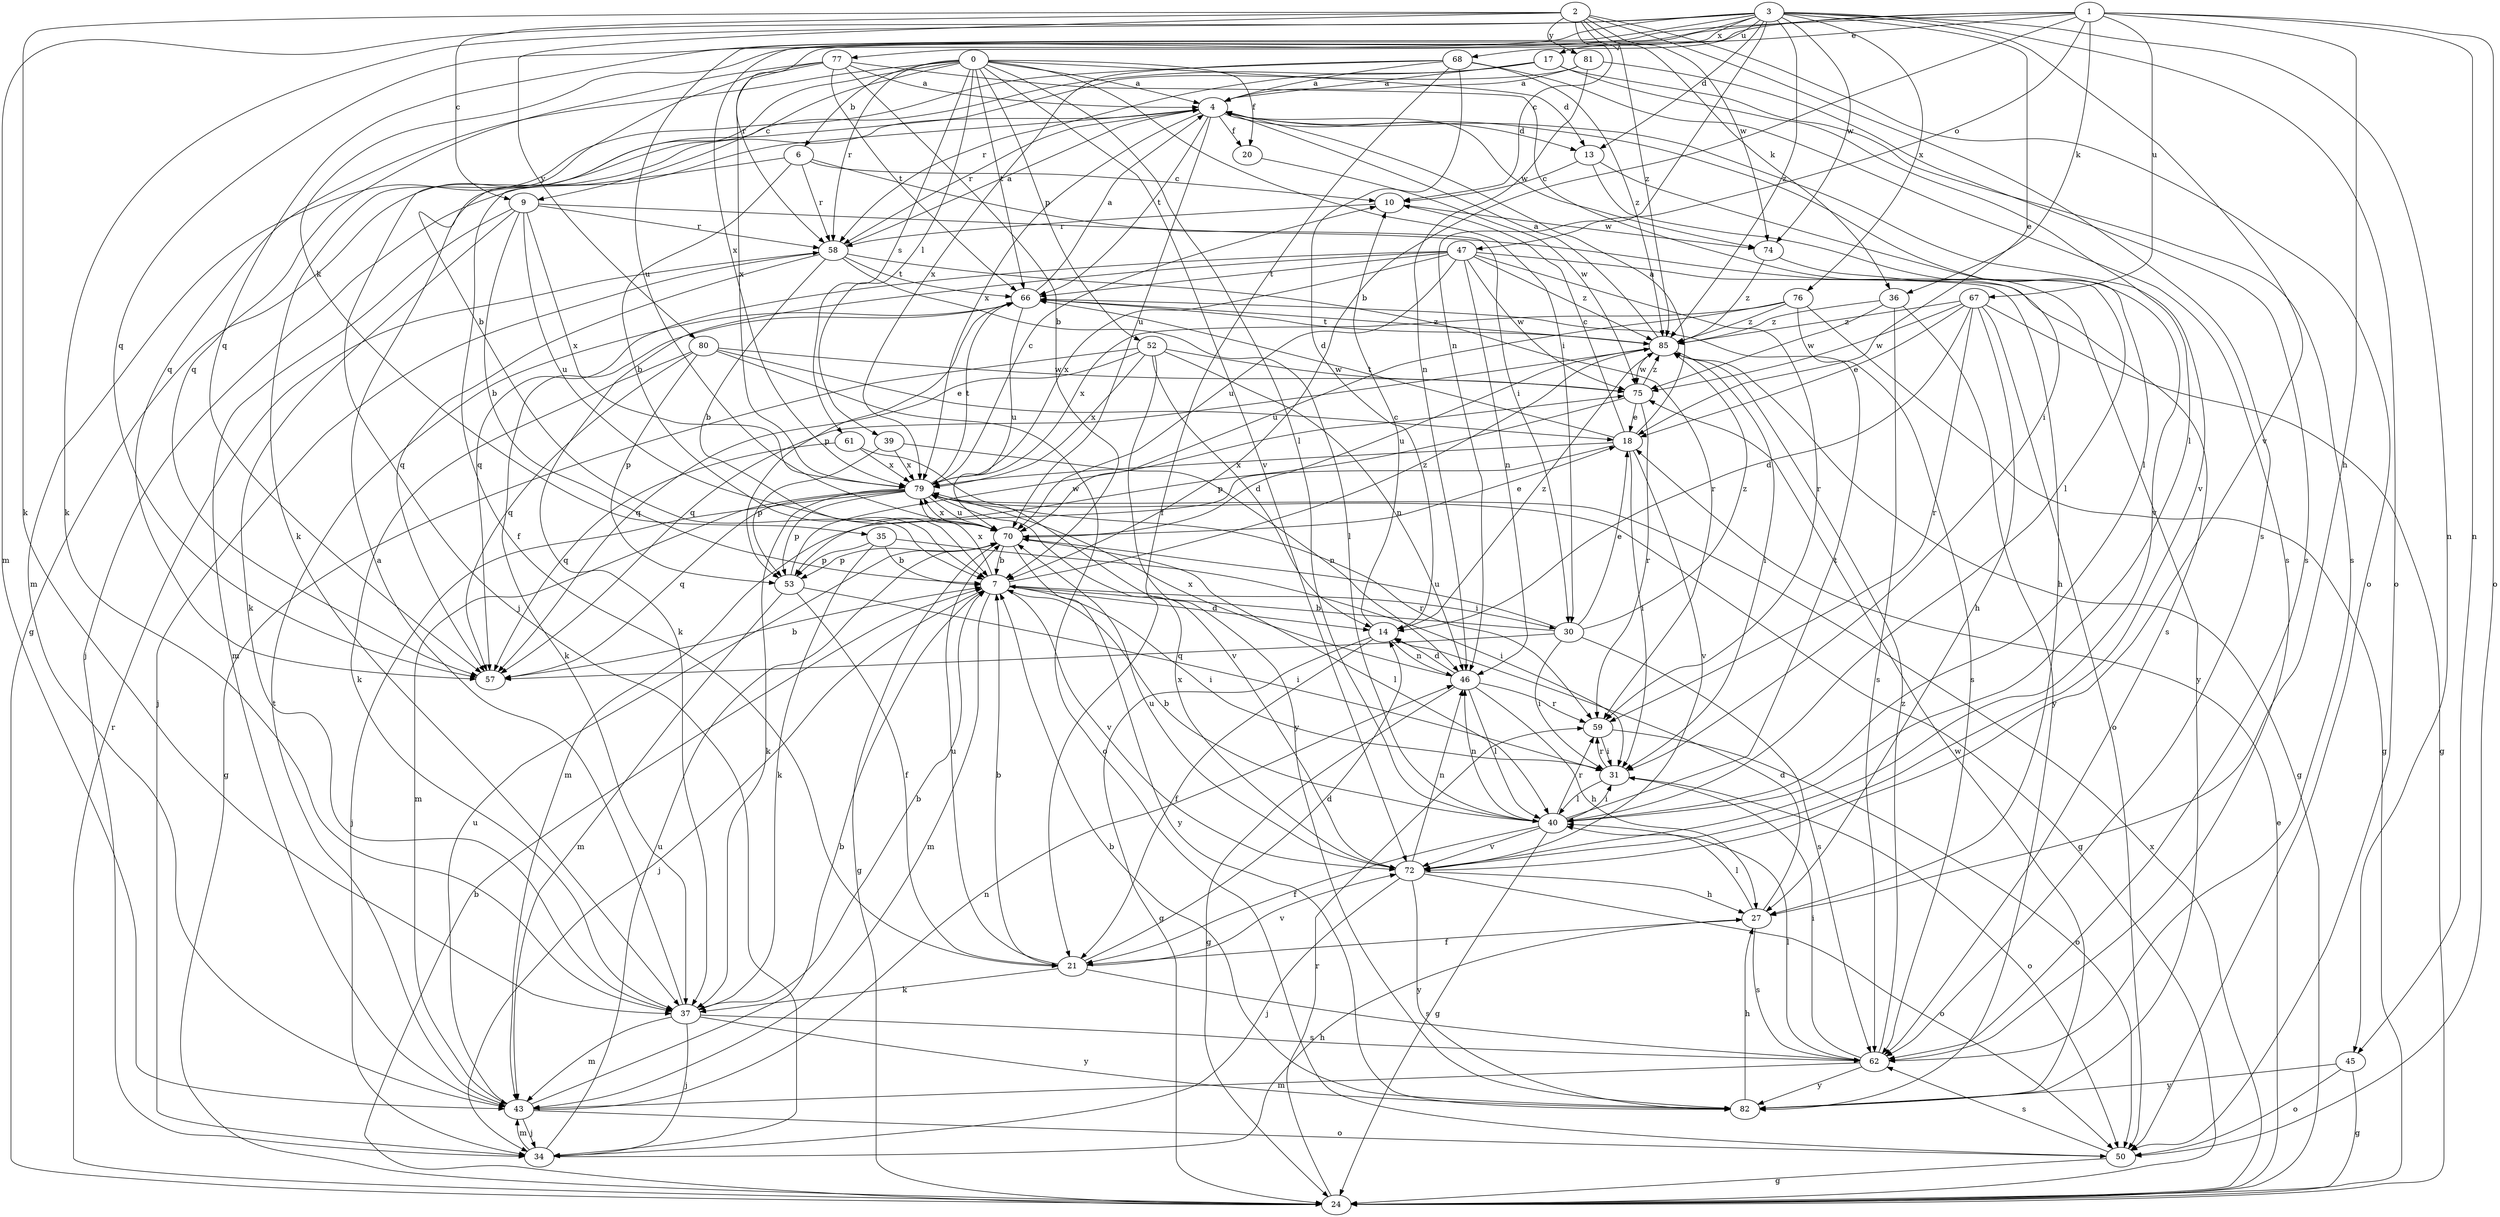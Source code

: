 strict digraph  {
0;
1;
2;
3;
4;
6;
7;
9;
10;
13;
14;
17;
18;
20;
21;
24;
27;
30;
31;
34;
35;
36;
37;
39;
40;
43;
45;
46;
47;
50;
52;
53;
57;
58;
59;
61;
62;
66;
67;
68;
70;
72;
74;
75;
76;
77;
79;
80;
81;
82;
85;
0 -> 4  [label=a];
0 -> 6  [label=b];
0 -> 7  [label=b];
0 -> 9  [label=c];
0 -> 13  [label=d];
0 -> 20  [label=f];
0 -> 30  [label=i];
0 -> 39  [label=l];
0 -> 40  [label=l];
0 -> 52  [label=p];
0 -> 57  [label=q];
0 -> 58  [label=r];
0 -> 61  [label=s];
0 -> 66  [label=t];
0 -> 72  [label=v];
1 -> 7  [label=b];
1 -> 17  [label=e];
1 -> 27  [label=h];
1 -> 35  [label=k];
1 -> 36  [label=k];
1 -> 45  [label=n];
1 -> 47  [label=o];
1 -> 50  [label=o];
1 -> 57  [label=q];
1 -> 58  [label=r];
1 -> 67  [label=u];
2 -> 9  [label=c];
2 -> 10  [label=c];
2 -> 36  [label=k];
2 -> 37  [label=k];
2 -> 50  [label=o];
2 -> 62  [label=s];
2 -> 74  [label=w];
2 -> 80  [label=y];
2 -> 81  [label=y];
2 -> 85  [label=z];
3 -> 13  [label=d];
3 -> 18  [label=e];
3 -> 37  [label=k];
3 -> 43  [label=m];
3 -> 45  [label=n];
3 -> 46  [label=n];
3 -> 50  [label=o];
3 -> 57  [label=q];
3 -> 68  [label=u];
3 -> 70  [label=u];
3 -> 72  [label=v];
3 -> 74  [label=w];
3 -> 76  [label=x];
3 -> 77  [label=x];
3 -> 79  [label=x];
3 -> 85  [label=z];
4 -> 13  [label=d];
4 -> 20  [label=f];
4 -> 21  [label=f];
4 -> 40  [label=l];
4 -> 58  [label=r];
4 -> 66  [label=t];
4 -> 70  [label=u];
4 -> 72  [label=v];
4 -> 74  [label=w];
4 -> 79  [label=x];
6 -> 7  [label=b];
6 -> 10  [label=c];
6 -> 30  [label=i];
6 -> 34  [label=j];
6 -> 58  [label=r];
7 -> 14  [label=d];
7 -> 30  [label=i];
7 -> 31  [label=i];
7 -> 34  [label=j];
7 -> 43  [label=m];
7 -> 72  [label=v];
7 -> 79  [label=x];
7 -> 85  [label=z];
9 -> 7  [label=b];
9 -> 37  [label=k];
9 -> 43  [label=m];
9 -> 58  [label=r];
9 -> 62  [label=s];
9 -> 70  [label=u];
9 -> 79  [label=x];
10 -> 58  [label=r];
10 -> 74  [label=w];
13 -> 10  [label=c];
13 -> 40  [label=l];
13 -> 72  [label=v];
14 -> 10  [label=c];
14 -> 21  [label=f];
14 -> 24  [label=g];
14 -> 46  [label=n];
14 -> 85  [label=z];
17 -> 4  [label=a];
17 -> 34  [label=j];
17 -> 40  [label=l];
17 -> 58  [label=r];
17 -> 62  [label=s];
18 -> 4  [label=a];
18 -> 10  [label=c];
18 -> 31  [label=i];
18 -> 43  [label=m];
18 -> 66  [label=t];
18 -> 72  [label=v];
18 -> 79  [label=x];
20 -> 75  [label=w];
21 -> 7  [label=b];
21 -> 14  [label=d];
21 -> 37  [label=k];
21 -> 62  [label=s];
21 -> 70  [label=u];
21 -> 72  [label=v];
24 -> 7  [label=b];
24 -> 18  [label=e];
24 -> 58  [label=r];
24 -> 59  [label=r];
24 -> 79  [label=x];
27 -> 14  [label=d];
27 -> 21  [label=f];
27 -> 40  [label=l];
27 -> 62  [label=s];
30 -> 7  [label=b];
30 -> 18  [label=e];
30 -> 31  [label=i];
30 -> 57  [label=q];
30 -> 62  [label=s];
30 -> 70  [label=u];
30 -> 85  [label=z];
31 -> 40  [label=l];
31 -> 50  [label=o];
31 -> 59  [label=r];
34 -> 27  [label=h];
34 -> 43  [label=m];
34 -> 70  [label=u];
35 -> 7  [label=b];
35 -> 31  [label=i];
35 -> 37  [label=k];
35 -> 53  [label=p];
36 -> 62  [label=s];
36 -> 75  [label=w];
36 -> 82  [label=y];
36 -> 85  [label=z];
37 -> 4  [label=a];
37 -> 7  [label=b];
37 -> 34  [label=j];
37 -> 43  [label=m];
37 -> 62  [label=s];
37 -> 82  [label=y];
39 -> 46  [label=n];
39 -> 53  [label=p];
39 -> 79  [label=x];
40 -> 7  [label=b];
40 -> 21  [label=f];
40 -> 24  [label=g];
40 -> 31  [label=i];
40 -> 46  [label=n];
40 -> 59  [label=r];
40 -> 66  [label=t];
40 -> 72  [label=v];
43 -> 7  [label=b];
43 -> 34  [label=j];
43 -> 46  [label=n];
43 -> 50  [label=o];
43 -> 66  [label=t];
43 -> 70  [label=u];
45 -> 24  [label=g];
45 -> 50  [label=o];
45 -> 82  [label=y];
46 -> 14  [label=d];
46 -> 24  [label=g];
46 -> 27  [label=h];
46 -> 40  [label=l];
46 -> 59  [label=r];
46 -> 79  [label=x];
47 -> 27  [label=h];
47 -> 37  [label=k];
47 -> 46  [label=n];
47 -> 57  [label=q];
47 -> 59  [label=r];
47 -> 66  [label=t];
47 -> 70  [label=u];
47 -> 75  [label=w];
47 -> 79  [label=x];
47 -> 85  [label=z];
50 -> 24  [label=g];
50 -> 62  [label=s];
52 -> 14  [label=d];
52 -> 24  [label=g];
52 -> 46  [label=n];
52 -> 57  [label=q];
52 -> 75  [label=w];
52 -> 79  [label=x];
52 -> 82  [label=y];
53 -> 21  [label=f];
53 -> 31  [label=i];
53 -> 43  [label=m];
53 -> 75  [label=w];
57 -> 7  [label=b];
58 -> 4  [label=a];
58 -> 7  [label=b];
58 -> 34  [label=j];
58 -> 40  [label=l];
58 -> 57  [label=q];
58 -> 59  [label=r];
58 -> 66  [label=t];
59 -> 31  [label=i];
59 -> 50  [label=o];
61 -> 57  [label=q];
61 -> 72  [label=v];
61 -> 79  [label=x];
62 -> 31  [label=i];
62 -> 40  [label=l];
62 -> 43  [label=m];
62 -> 82  [label=y];
62 -> 85  [label=z];
66 -> 4  [label=a];
66 -> 37  [label=k];
66 -> 53  [label=p];
66 -> 70  [label=u];
66 -> 85  [label=z];
67 -> 14  [label=d];
67 -> 18  [label=e];
67 -> 24  [label=g];
67 -> 27  [label=h];
67 -> 50  [label=o];
67 -> 59  [label=r];
67 -> 75  [label=w];
67 -> 85  [label=z];
68 -> 4  [label=a];
68 -> 14  [label=d];
68 -> 21  [label=f];
68 -> 43  [label=m];
68 -> 62  [label=s];
68 -> 79  [label=x];
68 -> 85  [label=z];
70 -> 7  [label=b];
70 -> 18  [label=e];
70 -> 24  [label=g];
70 -> 40  [label=l];
70 -> 53  [label=p];
70 -> 79  [label=x];
70 -> 82  [label=y];
72 -> 27  [label=h];
72 -> 34  [label=j];
72 -> 46  [label=n];
72 -> 50  [label=o];
72 -> 70  [label=u];
72 -> 79  [label=x];
72 -> 82  [label=y];
74 -> 82  [label=y];
74 -> 85  [label=z];
75 -> 18  [label=e];
75 -> 53  [label=p];
75 -> 59  [label=r];
75 -> 85  [label=z];
76 -> 24  [label=g];
76 -> 62  [label=s];
76 -> 70  [label=u];
76 -> 79  [label=x];
76 -> 85  [label=z];
77 -> 4  [label=a];
77 -> 7  [label=b];
77 -> 31  [label=i];
77 -> 37  [label=k];
77 -> 57  [label=q];
77 -> 66  [label=t];
77 -> 79  [label=x];
79 -> 10  [label=c];
79 -> 24  [label=g];
79 -> 34  [label=j];
79 -> 37  [label=k];
79 -> 43  [label=m];
79 -> 53  [label=p];
79 -> 57  [label=q];
79 -> 59  [label=r];
79 -> 66  [label=t];
79 -> 70  [label=u];
80 -> 18  [label=e];
80 -> 37  [label=k];
80 -> 50  [label=o];
80 -> 53  [label=p];
80 -> 57  [label=q];
80 -> 75  [label=w];
81 -> 4  [label=a];
81 -> 24  [label=g];
81 -> 46  [label=n];
81 -> 62  [label=s];
82 -> 7  [label=b];
82 -> 27  [label=h];
82 -> 75  [label=w];
85 -> 4  [label=a];
85 -> 24  [label=g];
85 -> 31  [label=i];
85 -> 57  [label=q];
85 -> 66  [label=t];
85 -> 70  [label=u];
85 -> 75  [label=w];
}

